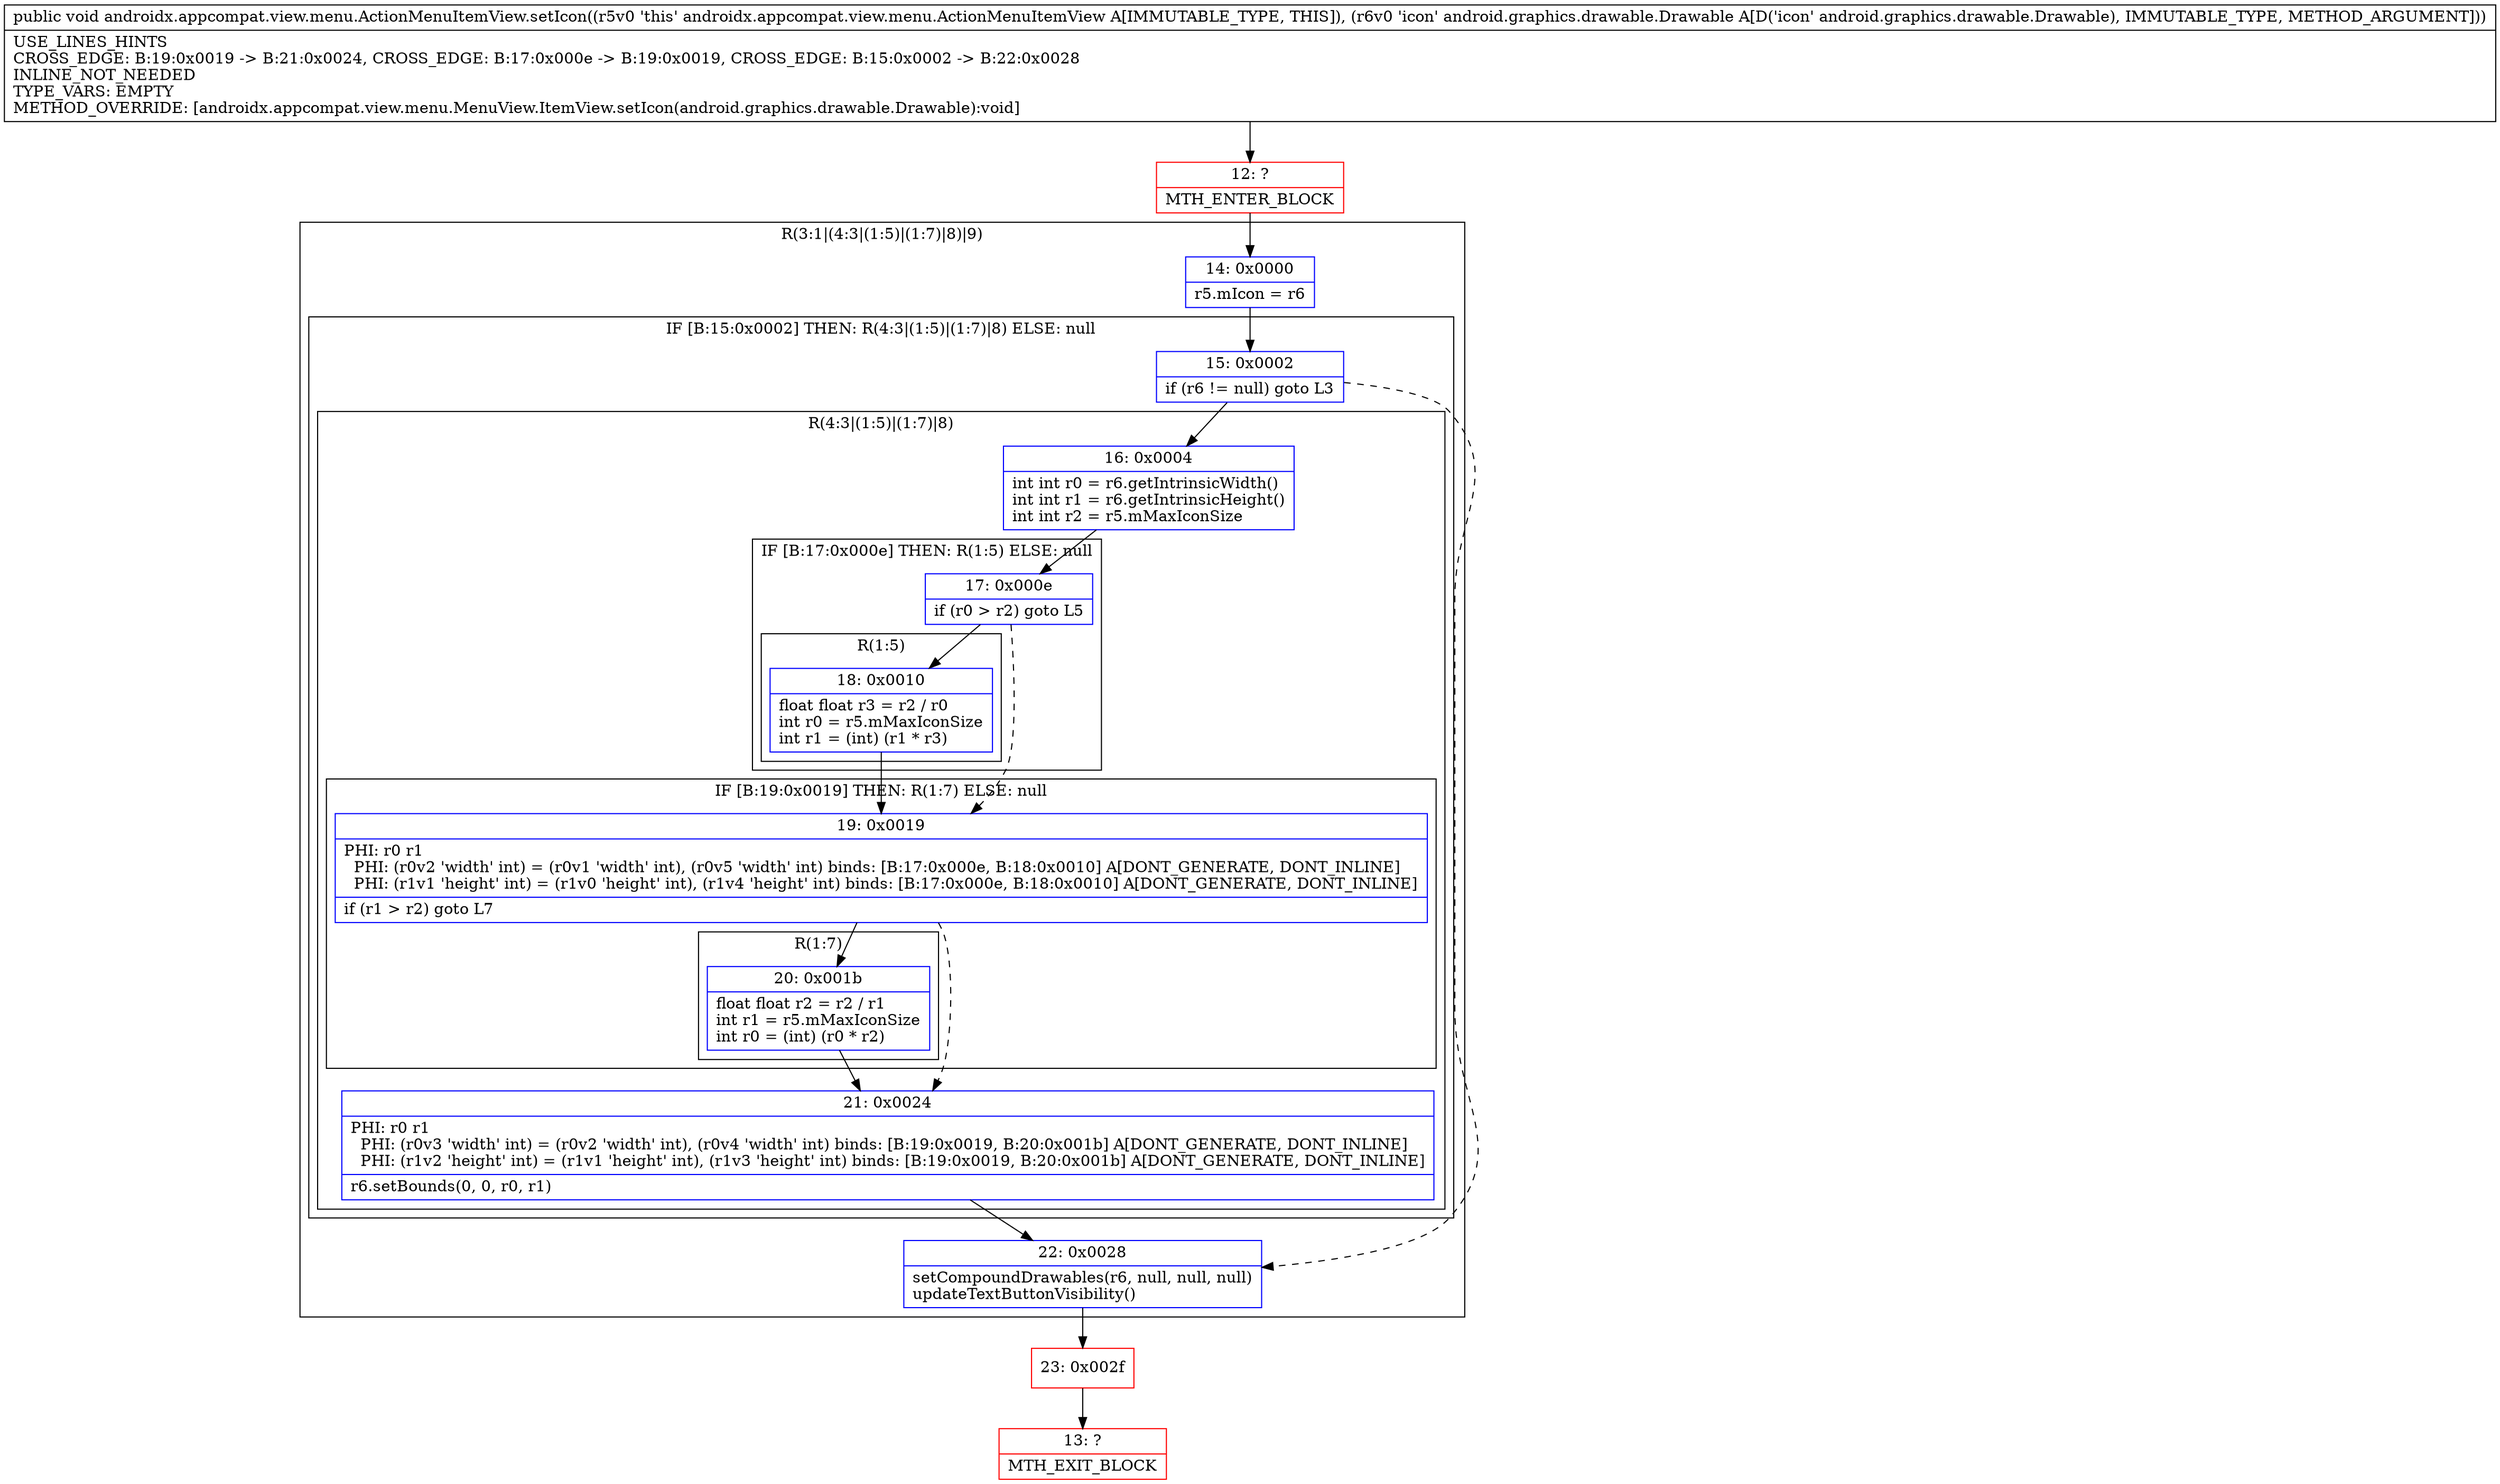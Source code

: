 digraph "CFG forandroidx.appcompat.view.menu.ActionMenuItemView.setIcon(Landroid\/graphics\/drawable\/Drawable;)V" {
subgraph cluster_Region_376540515 {
label = "R(3:1|(4:3|(1:5)|(1:7)|8)|9)";
node [shape=record,color=blue];
Node_14 [shape=record,label="{14\:\ 0x0000|r5.mIcon = r6\l}"];
subgraph cluster_IfRegion_1631833675 {
label = "IF [B:15:0x0002] THEN: R(4:3|(1:5)|(1:7)|8) ELSE: null";
node [shape=record,color=blue];
Node_15 [shape=record,label="{15\:\ 0x0002|if (r6 != null) goto L3\l}"];
subgraph cluster_Region_155849983 {
label = "R(4:3|(1:5)|(1:7)|8)";
node [shape=record,color=blue];
Node_16 [shape=record,label="{16\:\ 0x0004|int int r0 = r6.getIntrinsicWidth()\lint int r1 = r6.getIntrinsicHeight()\lint int r2 = r5.mMaxIconSize\l}"];
subgraph cluster_IfRegion_937597967 {
label = "IF [B:17:0x000e] THEN: R(1:5) ELSE: null";
node [shape=record,color=blue];
Node_17 [shape=record,label="{17\:\ 0x000e|if (r0 \> r2) goto L5\l}"];
subgraph cluster_Region_620176780 {
label = "R(1:5)";
node [shape=record,color=blue];
Node_18 [shape=record,label="{18\:\ 0x0010|float float r3 = r2 \/ r0\lint r0 = r5.mMaxIconSize\lint r1 = (int) (r1 * r3)\l}"];
}
}
subgraph cluster_IfRegion_1851165664 {
label = "IF [B:19:0x0019] THEN: R(1:7) ELSE: null";
node [shape=record,color=blue];
Node_19 [shape=record,label="{19\:\ 0x0019|PHI: r0 r1 \l  PHI: (r0v2 'width' int) = (r0v1 'width' int), (r0v5 'width' int) binds: [B:17:0x000e, B:18:0x0010] A[DONT_GENERATE, DONT_INLINE]\l  PHI: (r1v1 'height' int) = (r1v0 'height' int), (r1v4 'height' int) binds: [B:17:0x000e, B:18:0x0010] A[DONT_GENERATE, DONT_INLINE]\l|if (r1 \> r2) goto L7\l}"];
subgraph cluster_Region_76944522 {
label = "R(1:7)";
node [shape=record,color=blue];
Node_20 [shape=record,label="{20\:\ 0x001b|float float r2 = r2 \/ r1\lint r1 = r5.mMaxIconSize\lint r0 = (int) (r0 * r2)\l}"];
}
}
Node_21 [shape=record,label="{21\:\ 0x0024|PHI: r0 r1 \l  PHI: (r0v3 'width' int) = (r0v2 'width' int), (r0v4 'width' int) binds: [B:19:0x0019, B:20:0x001b] A[DONT_GENERATE, DONT_INLINE]\l  PHI: (r1v2 'height' int) = (r1v1 'height' int), (r1v3 'height' int) binds: [B:19:0x0019, B:20:0x001b] A[DONT_GENERATE, DONT_INLINE]\l|r6.setBounds(0, 0, r0, r1)\l}"];
}
}
Node_22 [shape=record,label="{22\:\ 0x0028|setCompoundDrawables(r6, null, null, null)\lupdateTextButtonVisibility()\l}"];
}
Node_12 [shape=record,color=red,label="{12\:\ ?|MTH_ENTER_BLOCK\l}"];
Node_23 [shape=record,color=red,label="{23\:\ 0x002f}"];
Node_13 [shape=record,color=red,label="{13\:\ ?|MTH_EXIT_BLOCK\l}"];
MethodNode[shape=record,label="{public void androidx.appcompat.view.menu.ActionMenuItemView.setIcon((r5v0 'this' androidx.appcompat.view.menu.ActionMenuItemView A[IMMUTABLE_TYPE, THIS]), (r6v0 'icon' android.graphics.drawable.Drawable A[D('icon' android.graphics.drawable.Drawable), IMMUTABLE_TYPE, METHOD_ARGUMENT]))  | USE_LINES_HINTS\lCROSS_EDGE: B:19:0x0019 \-\> B:21:0x0024, CROSS_EDGE: B:17:0x000e \-\> B:19:0x0019, CROSS_EDGE: B:15:0x0002 \-\> B:22:0x0028\lINLINE_NOT_NEEDED\lTYPE_VARS: EMPTY\lMETHOD_OVERRIDE: [androidx.appcompat.view.menu.MenuView.ItemView.setIcon(android.graphics.drawable.Drawable):void]\l}"];
MethodNode -> Node_12;Node_14 -> Node_15;
Node_15 -> Node_16;
Node_15 -> Node_22[style=dashed];
Node_16 -> Node_17;
Node_17 -> Node_18;
Node_17 -> Node_19[style=dashed];
Node_18 -> Node_19;
Node_19 -> Node_20;
Node_19 -> Node_21[style=dashed];
Node_20 -> Node_21;
Node_21 -> Node_22;
Node_22 -> Node_23;
Node_12 -> Node_14;
Node_23 -> Node_13;
}

